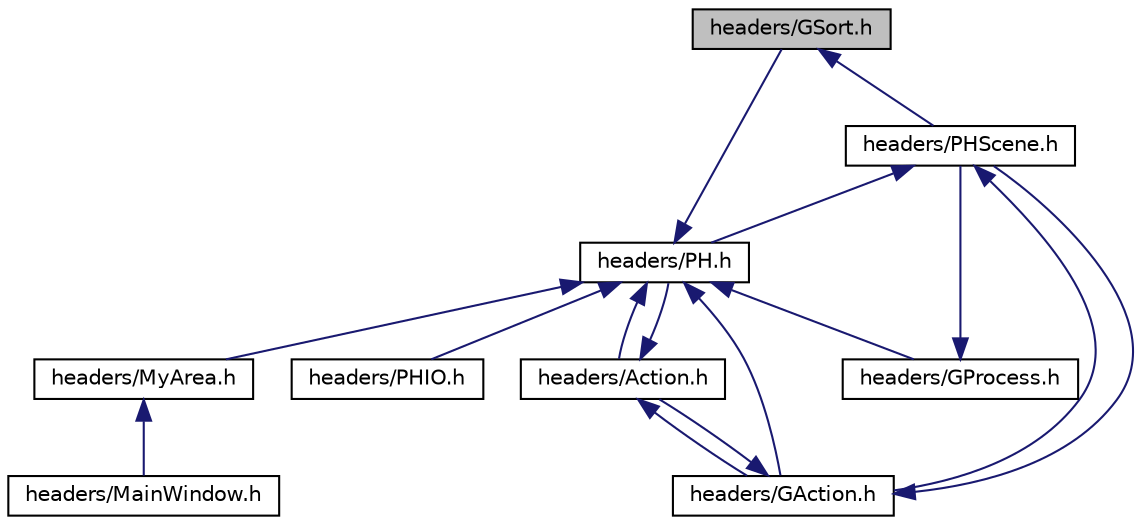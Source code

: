 digraph G
{
  edge [fontname="Helvetica",fontsize="10",labelfontname="Helvetica",labelfontsize="10"];
  node [fontname="Helvetica",fontsize="10",shape=record];
  Node1 [label="headers/GSort.h",height=0.2,width=0.4,color="black", fillcolor="grey75", style="filled" fontcolor="black"];
  Node1 -> Node2 [dir="back",color="midnightblue",fontsize="10",style="solid",fontname="Helvetica"];
  Node2 [label="headers/PHScene.h",height=0.2,width=0.4,color="black", fillcolor="white", style="filled",URL="$_p_h_scene_8h.html",tooltip="header for the PHScene class"];
  Node2 -> Node3 [dir="back",color="midnightblue",fontsize="10",style="solid",fontname="Helvetica"];
  Node3 [label="headers/PH.h",height=0.2,width=0.4,color="black", fillcolor="white", style="filled",URL="$_p_h_8h.html",tooltip="header for the PH class"];
  Node3 -> Node4 [dir="back",color="midnightblue",fontsize="10",style="solid",fontname="Helvetica"];
  Node4 [label="headers/Action.h",height=0.2,width=0.4,color="black", fillcolor="white", style="filled",URL="$_action_8h.html",tooltip="header for the Action class"];
  Node4 -> Node3 [dir="back",color="midnightblue",fontsize="10",style="solid",fontname="Helvetica"];
  Node4 -> Node5 [dir="back",color="midnightblue",fontsize="10",style="solid",fontname="Helvetica"];
  Node5 [label="headers/GAction.h",height=0.2,width=0.4,color="black", fillcolor="white", style="filled",URL="$_g_action_8h.html",tooltip="header for the GAction class"];
  Node5 -> Node2 [dir="back",color="midnightblue",fontsize="10",style="solid",fontname="Helvetica"];
  Node5 -> Node4 [dir="back",color="midnightblue",fontsize="10",style="solid",fontname="Helvetica"];
  Node3 -> Node5 [dir="back",color="midnightblue",fontsize="10",style="solid",fontname="Helvetica"];
  Node3 -> Node6 [dir="back",color="midnightblue",fontsize="10",style="solid",fontname="Helvetica"];
  Node6 [label="headers/GProcess.h",height=0.2,width=0.4,color="black", fillcolor="white", style="filled",URL="$_g_process_8h.html",tooltip="header for the GProcess class"];
  Node6 -> Node2 [dir="back",color="midnightblue",fontsize="10",style="solid",fontname="Helvetica"];
  Node3 -> Node1 [dir="back",color="midnightblue",fontsize="10",style="solid",fontname="Helvetica"];
  Node3 -> Node7 [dir="back",color="midnightblue",fontsize="10",style="solid",fontname="Helvetica"];
  Node7 [label="headers/MyArea.h",height=0.2,width=0.4,color="black", fillcolor="white", style="filled",URL="$_my_area_8h.html",tooltip="header for the MyArea class"];
  Node7 -> Node8 [dir="back",color="midnightblue",fontsize="10",style="solid",fontname="Helvetica"];
  Node8 [label="headers/MainWindow.h",height=0.2,width=0.4,color="black", fillcolor="white", style="filled",URL="$_main_window_8h.html",tooltip="header for the MainWindow class"];
  Node3 -> Node9 [dir="back",color="midnightblue",fontsize="10",style="solid",fontname="Helvetica"];
  Node9 [label="headers/PHIO.h",height=0.2,width=0.4,color="black", fillcolor="white", style="filled",URL="$_p_h_i_o_8h.html",tooltip="header for the PHIO class"];
  Node2 -> Node5 [dir="back",color="midnightblue",fontsize="10",style="solid",fontname="Helvetica"];
}
